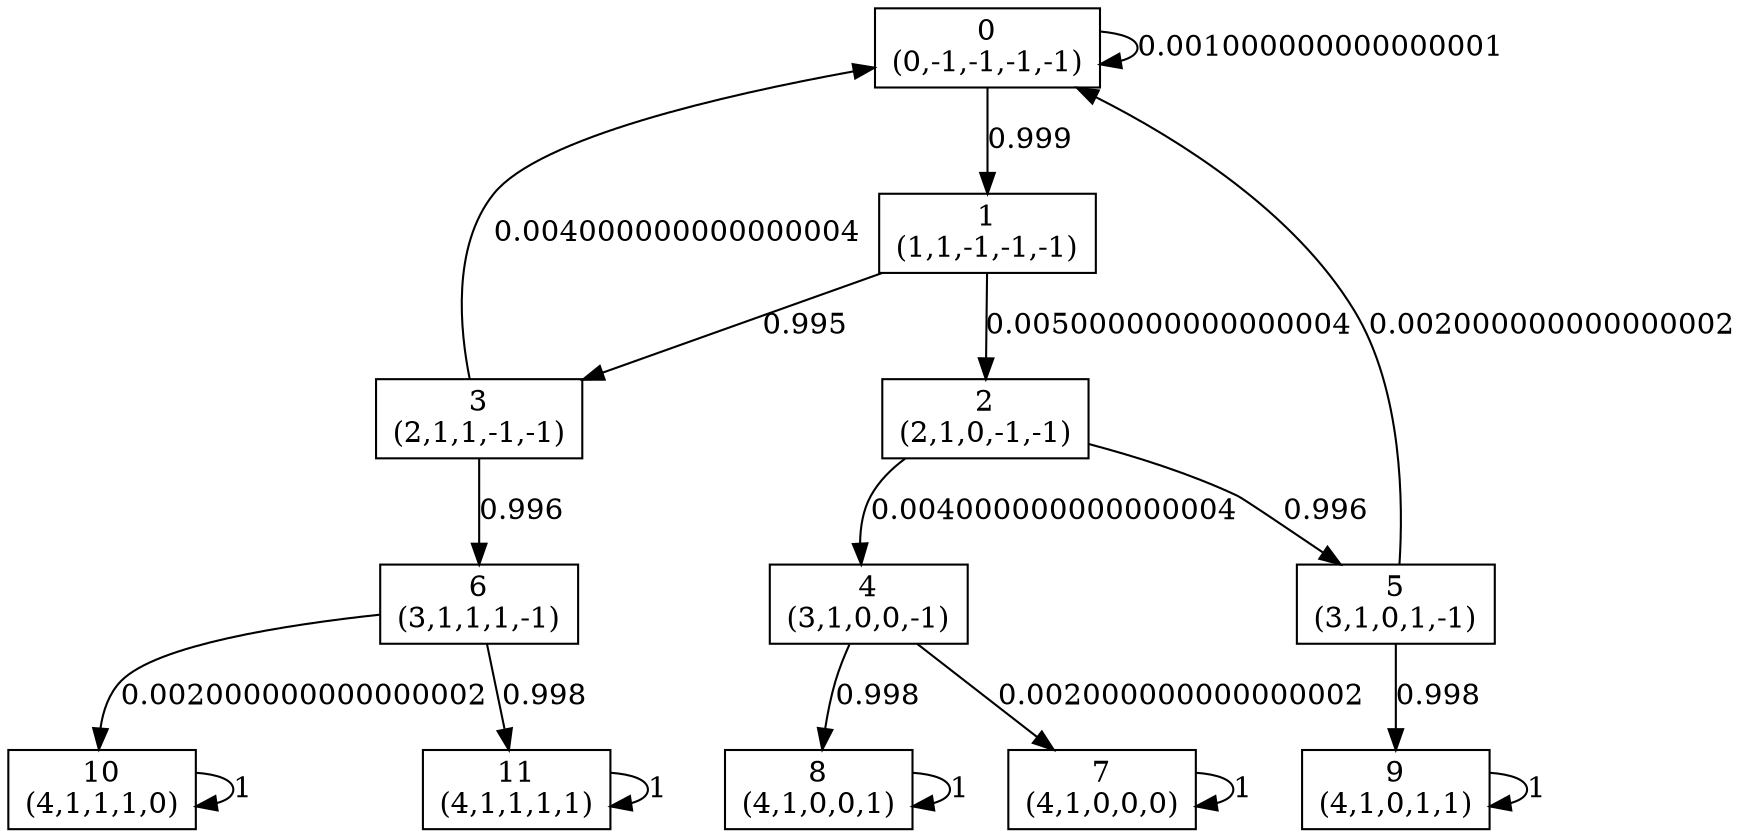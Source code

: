 digraph P {
node [shape=box];
0 -> 0 [ label="0.001000000000000001" ];
0 -> 1 [ label="0.999" ];
1 -> 2 [ label="0.005000000000000004" ];
1 -> 3 [ label="0.995" ];
2 -> 4 [ label="0.004000000000000004" ];
2 -> 5 [ label="0.996" ];
3 -> 0 [ label="0.004000000000000004" ];
3 -> 6 [ label="0.996" ];
4 -> 7 [ label="0.002000000000000002" ];
4 -> 8 [ label="0.998" ];
5 -> 0 [ label="0.002000000000000002" ];
5 -> 9 [ label="0.998" ];
6 -> 10 [ label="0.002000000000000002" ];
6 -> 11 [ label="0.998" ];
7 -> 7 [ label="1" ];
8 -> 8 [ label="1" ];
9 -> 9 [ label="1" ];
10 -> 10 [ label="1" ];
11 -> 11 [ label="1" ];
0 [label="0\n(0,-1,-1,-1,-1)"];
1 [label="1\n(1,1,-1,-1,-1)"];
2 [label="2\n(2,1,0,-1,-1)"];
3 [label="3\n(2,1,1,-1,-1)"];
4 [label="4\n(3,1,0,0,-1)"];
5 [label="5\n(3,1,0,1,-1)"];
6 [label="6\n(3,1,1,1,-1)"];
7 [label="7\n(4,1,0,0,0)"];
8 [label="8\n(4,1,0,0,1)"];
9 [label="9\n(4,1,0,1,1)"];
10 [label="10\n(4,1,1,1,0)"];
11 [label="11\n(4,1,1,1,1)"];
}
